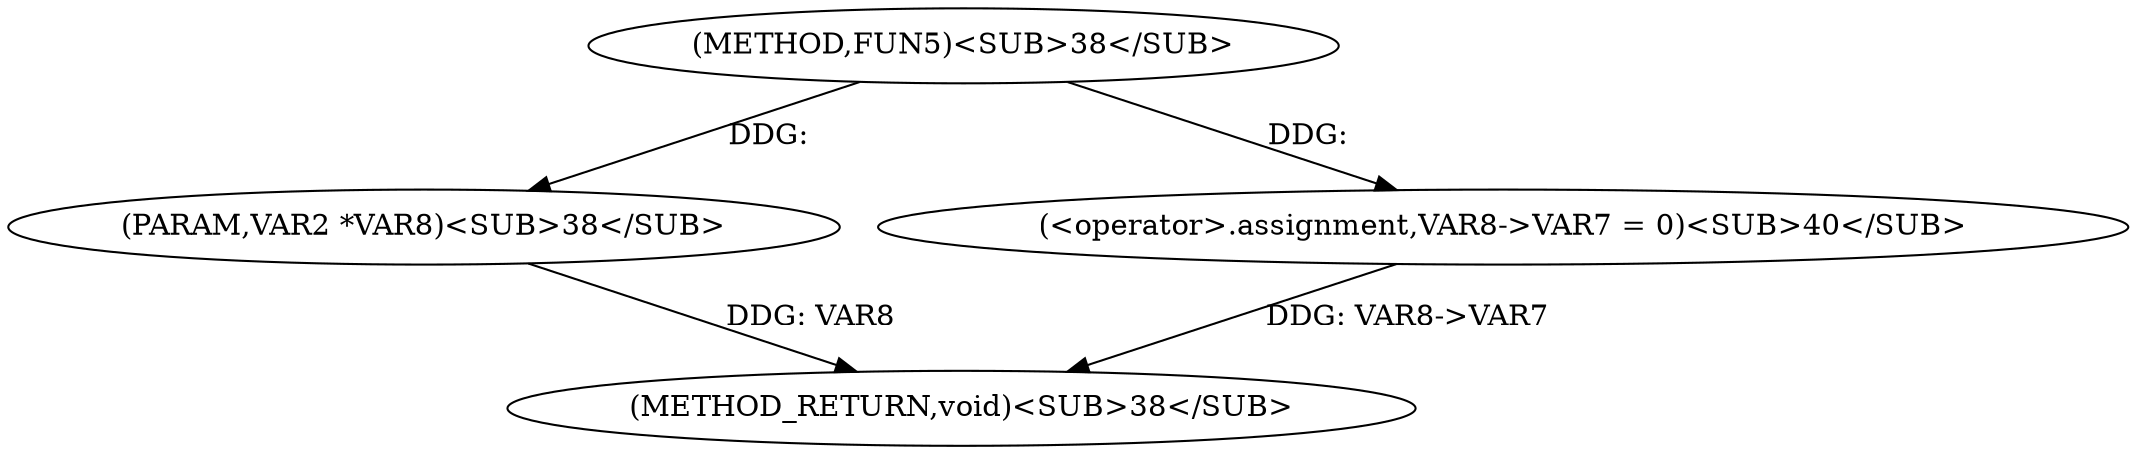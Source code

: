 
digraph "FUN5" {  

"1899" [label = "(METHOD,FUN5)<SUB>38</SUB>" ]

"1907" [label = "(METHOD_RETURN,void)<SUB>38</SUB>" ]

"1900" [label = "(PARAM,VAR2 *VAR8)<SUB>38</SUB>" ]

"1902" [label = "(&lt;operator&gt;.assignment,VAR8-&gt;VAR7 = 0)<SUB>40</SUB>" ]

  "1900" -> "1907"  [ label = "DDG: VAR8"] 

  "1902" -> "1907"  [ label = "DDG: VAR8-&gt;VAR7"] 

  "1899" -> "1900"  [ label = "DDG: "] 

  "1899" -> "1902"  [ label = "DDG: "] 

}